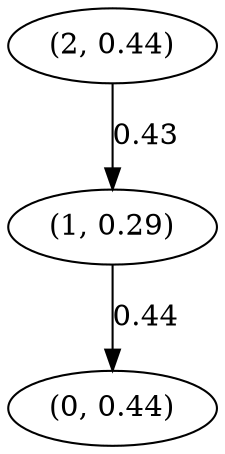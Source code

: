 digraph {
    0 [ label = "(0, 0.44)" ]
    1 [ label = "(1, 0.29)" ]
    2 [ label = "(2, 0.44)" ]
    1 -> 0 [ label = "0.44" ]
    2 -> 1 [ label = "0.43" ]
}

